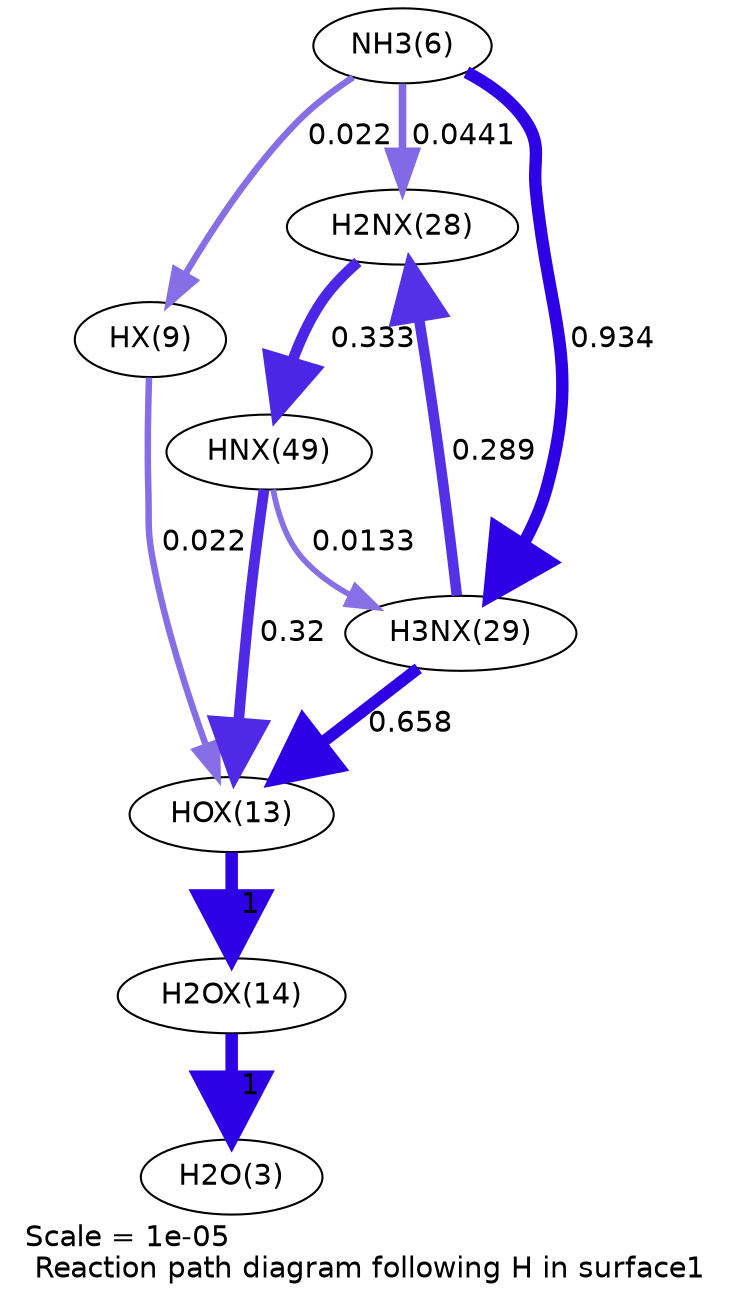 digraph reaction_paths {
center=1;
s7 -> s12[fontname="Helvetica", penwidth=3.12, arrowsize=1.56, color="0.7, 0.522, 0.9"
, label=" 0.022"];
s7 -> s19[fontname="Helvetica", penwidth=3.64, arrowsize=1.82, color="0.7, 0.544, 0.9"
, label=" 0.0441"];
s7 -> s20[fontname="Helvetica", penwidth=5.95, arrowsize=2.97, color="0.7, 1.43, 0.9"
, label=" 0.934"];
s12 -> s14[fontname="Helvetica", penwidth=3.12, arrowsize=1.56, color="0.7, 0.522, 0.9"
, label=" 0.022"];
s20 -> s19[fontname="Helvetica", penwidth=5.06, arrowsize=2.53, color="0.7, 0.789, 0.9"
, label=" 0.289"];
s19 -> s22[fontname="Helvetica", penwidth=5.17, arrowsize=2.59, color="0.7, 0.833, 0.9"
, label=" 0.333"];
s22 -> s20[fontname="Helvetica", penwidth=2.74, arrowsize=1.37, color="0.7, 0.513, 0.9"
, label=" 0.0133"];
s20 -> s14[fontname="Helvetica", penwidth=5.68, arrowsize=2.84, color="0.7, 1.16, 0.9"
, label=" 0.658"];
s22 -> s14[fontname="Helvetica", penwidth=5.14, arrowsize=2.57, color="0.7, 0.82, 0.9"
, label=" 0.32"];
s14 -> s15[fontname="Helvetica", penwidth=6, arrowsize=3, color="0.7, 1.5, 0.9"
, label=" 1"];
s15 -> s4[fontname="Helvetica", penwidth=6, arrowsize=3, color="0.7, 1.5, 0.9"
, label=" 1"];
s4 [ fontname="Helvetica", label="H2O(3)"];
s7 [ fontname="Helvetica", label="NH3(6)"];
s12 [ fontname="Helvetica", label="HX(9)"];
s14 [ fontname="Helvetica", label="HOX(13)"];
s15 [ fontname="Helvetica", label="H2OX(14)"];
s19 [ fontname="Helvetica", label="H2NX(28)"];
s20 [ fontname="Helvetica", label="H3NX(29)"];
s22 [ fontname="Helvetica", label="HNX(49)"];
 label = "Scale = 1e-05\l Reaction path diagram following H in surface1";
 fontname = "Helvetica";
}
